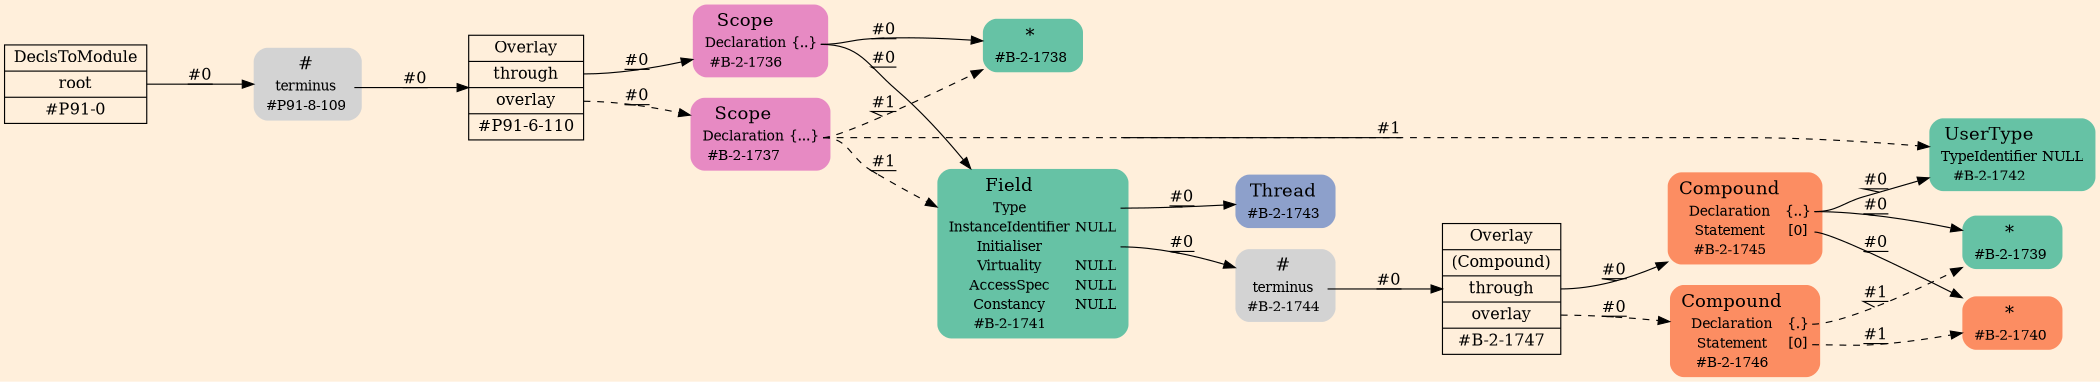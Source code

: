 digraph Inferno {
graph [
rankdir = "LR"
ranksep = 1.0
size = "14,20"
bgcolor = antiquewhite1
];
node [
];
"CR#P91-0" [
shape = "record"
fillcolor = "transparent"
label = "<fixed> DeclsToModule | <port0> root | <port1> #P91-0"
style = "filled"
fontsize = "14"
fillcolor = antiquewhite1
];
"#P91-8-109" [
shape = "plaintext"
label = <<TABLE BORDER="0" CELLBORDER="0" CELLSPACING="0">
 <TR>
  <TD><FONT POINT-SIZE="16.0">#</FONT></TD>
  <TD></TD>
 </TR>
 <TR>
  <TD>terminus</TD>
  <TD PORT="port0"></TD>
 </TR>
 <TR>
  <TD>#P91-8-109</TD>
  <TD PORT="port1"></TD>
 </TR>
</TABLE>>
style = "rounded,filled"
fontsize = "12"
];
"#P91-6-110" [
shape = "record"
label = "<fixed> Overlay | <port0> through | <port1> overlay | <port2> #P91-6-110"
style = "filled"
fontsize = "14"
fillcolor = antiquewhite1
];
"#B-2-1736" [
shape = "plaintext"
fillcolor = "/set28/4"
label = <<TABLE BORDER="0" CELLBORDER="0" CELLSPACING="0">
 <TR>
  <TD><FONT POINT-SIZE="16.0">Scope</FONT></TD>
  <TD></TD>
 </TR>
 <TR>
  <TD>Declaration</TD>
  <TD PORT="port0">{..}</TD>
 </TR>
 <TR>
  <TD>#B-2-1736</TD>
  <TD PORT="port1"></TD>
 </TR>
</TABLE>>
style = "rounded,filled"
fontsize = "12"
];
"#B-2-1738" [
shape = "plaintext"
fillcolor = "/set28/1"
label = <<TABLE BORDER="0" CELLBORDER="0" CELLSPACING="0">
 <TR>
  <TD><FONT POINT-SIZE="16.0">*</FONT></TD>
  <TD></TD>
 </TR>
 <TR>
  <TD>#B-2-1738</TD>
  <TD PORT="port0"></TD>
 </TR>
</TABLE>>
style = "rounded,filled"
fontsize = "12"
];
"#B-2-1741" [
shape = "plaintext"
fillcolor = "/set28/1"
label = <<TABLE BORDER="0" CELLBORDER="0" CELLSPACING="0">
 <TR>
  <TD><FONT POINT-SIZE="16.0">Field</FONT></TD>
  <TD></TD>
 </TR>
 <TR>
  <TD>Type</TD>
  <TD PORT="port0"></TD>
 </TR>
 <TR>
  <TD>InstanceIdentifier</TD>
  <TD PORT="port1">NULL</TD>
 </TR>
 <TR>
  <TD>Initialiser</TD>
  <TD PORT="port2"></TD>
 </TR>
 <TR>
  <TD>Virtuality</TD>
  <TD PORT="port3">NULL</TD>
 </TR>
 <TR>
  <TD>AccessSpec</TD>
  <TD PORT="port4">NULL</TD>
 </TR>
 <TR>
  <TD>Constancy</TD>
  <TD PORT="port5">NULL</TD>
 </TR>
 <TR>
  <TD>#B-2-1741</TD>
  <TD PORT="port6"></TD>
 </TR>
</TABLE>>
style = "rounded,filled"
fontsize = "12"
];
"#B-2-1743" [
shape = "plaintext"
fillcolor = "/set28/3"
label = <<TABLE BORDER="0" CELLBORDER="0" CELLSPACING="0">
 <TR>
  <TD><FONT POINT-SIZE="16.0">Thread</FONT></TD>
  <TD></TD>
 </TR>
 <TR>
  <TD>#B-2-1743</TD>
  <TD PORT="port0"></TD>
 </TR>
</TABLE>>
style = "rounded,filled"
fontsize = "12"
];
"#B-2-1744" [
shape = "plaintext"
label = <<TABLE BORDER="0" CELLBORDER="0" CELLSPACING="0">
 <TR>
  <TD><FONT POINT-SIZE="16.0">#</FONT></TD>
  <TD></TD>
 </TR>
 <TR>
  <TD>terminus</TD>
  <TD PORT="port0"></TD>
 </TR>
 <TR>
  <TD>#B-2-1744</TD>
  <TD PORT="port1"></TD>
 </TR>
</TABLE>>
style = "rounded,filled"
fontsize = "12"
];
"#B-2-1747" [
shape = "record"
fillcolor = "/set28/2"
label = "<fixed> Overlay | <port0> (Compound) | <port1> through | <port2> overlay | <port3> #B-2-1747"
style = "filled"
fontsize = "14"
fillcolor = antiquewhite1
];
"#B-2-1745" [
shape = "plaintext"
fillcolor = "/set28/2"
label = <<TABLE BORDER="0" CELLBORDER="0" CELLSPACING="0">
 <TR>
  <TD><FONT POINT-SIZE="16.0">Compound</FONT></TD>
  <TD></TD>
 </TR>
 <TR>
  <TD>Declaration</TD>
  <TD PORT="port0">{..}</TD>
 </TR>
 <TR>
  <TD>Statement</TD>
  <TD PORT="port1">[0]</TD>
 </TR>
 <TR>
  <TD>#B-2-1745</TD>
  <TD PORT="port2"></TD>
 </TR>
</TABLE>>
style = "rounded,filled"
fontsize = "12"
];
"#B-2-1739" [
shape = "plaintext"
fillcolor = "/set28/1"
label = <<TABLE BORDER="0" CELLBORDER="0" CELLSPACING="0">
 <TR>
  <TD><FONT POINT-SIZE="16.0">*</FONT></TD>
  <TD></TD>
 </TR>
 <TR>
  <TD>#B-2-1739</TD>
  <TD PORT="port0"></TD>
 </TR>
</TABLE>>
style = "rounded,filled"
fontsize = "12"
];
"#B-2-1742" [
shape = "plaintext"
fillcolor = "/set28/1"
label = <<TABLE BORDER="0" CELLBORDER="0" CELLSPACING="0">
 <TR>
  <TD><FONT POINT-SIZE="16.0">UserType</FONT></TD>
  <TD></TD>
 </TR>
 <TR>
  <TD>TypeIdentifier</TD>
  <TD PORT="port0">NULL</TD>
 </TR>
 <TR>
  <TD>#B-2-1742</TD>
  <TD PORT="port1"></TD>
 </TR>
</TABLE>>
style = "rounded,filled"
fontsize = "12"
];
"#B-2-1740" [
shape = "plaintext"
fillcolor = "/set28/2"
label = <<TABLE BORDER="0" CELLBORDER="0" CELLSPACING="0">
 <TR>
  <TD><FONT POINT-SIZE="16.0">*</FONT></TD>
  <TD></TD>
 </TR>
 <TR>
  <TD>#B-2-1740</TD>
  <TD PORT="port0"></TD>
 </TR>
</TABLE>>
style = "rounded,filled"
fontsize = "12"
];
"#B-2-1746" [
shape = "plaintext"
fillcolor = "/set28/2"
label = <<TABLE BORDER="0" CELLBORDER="0" CELLSPACING="0">
 <TR>
  <TD><FONT POINT-SIZE="16.0">Compound</FONT></TD>
  <TD></TD>
 </TR>
 <TR>
  <TD>Declaration</TD>
  <TD PORT="port0">{.}</TD>
 </TR>
 <TR>
  <TD>Statement</TD>
  <TD PORT="port1">[0]</TD>
 </TR>
 <TR>
  <TD>#B-2-1746</TD>
  <TD PORT="port2"></TD>
 </TR>
</TABLE>>
style = "rounded,filled"
fontsize = "12"
];
"#B-2-1737" [
shape = "plaintext"
fillcolor = "/set28/4"
label = <<TABLE BORDER="0" CELLBORDER="0" CELLSPACING="0">
 <TR>
  <TD><FONT POINT-SIZE="16.0">Scope</FONT></TD>
  <TD></TD>
 </TR>
 <TR>
  <TD>Declaration</TD>
  <TD PORT="port0">{...}</TD>
 </TR>
 <TR>
  <TD>#B-2-1737</TD>
  <TD PORT="port1"></TD>
 </TR>
</TABLE>>
style = "rounded,filled"
fontsize = "12"
];
"CR#P91-0":port0 -> "#P91-8-109" [style="solid"
label = "#0"
decorate = true
];
"#P91-8-109":port0 -> "#P91-6-110" [style="solid"
label = "#0"
decorate = true
];
"#P91-6-110":port0 -> "#B-2-1736" [style="solid"
label = "#0"
decorate = true
];
"#P91-6-110":port1 -> "#B-2-1737" [style="dashed"
label = "#0"
decorate = true
];
"#B-2-1736":port0 -> "#B-2-1738" [style="solid"
label = "#0"
decorate = true
];
"#B-2-1736":port0 -> "#B-2-1741" [style="solid"
label = "#0"
decorate = true
];
"#B-2-1741":port0 -> "#B-2-1743" [style="solid"
label = "#0"
decorate = true
];
"#B-2-1741":port2 -> "#B-2-1744" [style="solid"
label = "#0"
decorate = true
];
"#B-2-1744":port0 -> "#B-2-1747" [style="solid"
label = "#0"
decorate = true
];
"#B-2-1747":port1 -> "#B-2-1745" [style="solid"
label = "#0"
decorate = true
];
"#B-2-1747":port2 -> "#B-2-1746" [style="dashed"
label = "#0"
decorate = true
];
"#B-2-1745":port0 -> "#B-2-1739" [style="solid"
label = "#0"
decorate = true
];
"#B-2-1745":port0 -> "#B-2-1742" [style="solid"
label = "#0"
decorate = true
];
"#B-2-1745":port1 -> "#B-2-1740" [style="solid"
label = "#0"
decorate = true
];
"#B-2-1746":port0 -> "#B-2-1739" [style="dashed"
label = "#1"
decorate = true
];
"#B-2-1746":port1 -> "#B-2-1740" [style="dashed"
label = "#1"
decorate = true
];
"#B-2-1737":port0 -> "#B-2-1738" [style="dashed"
label = "#1"
decorate = true
];
"#B-2-1737":port0 -> "#B-2-1741" [style="dashed"
label = "#1"
decorate = true
];
"#B-2-1737":port0 -> "#B-2-1742" [style="dashed"
label = "#1"
decorate = true
];
}
